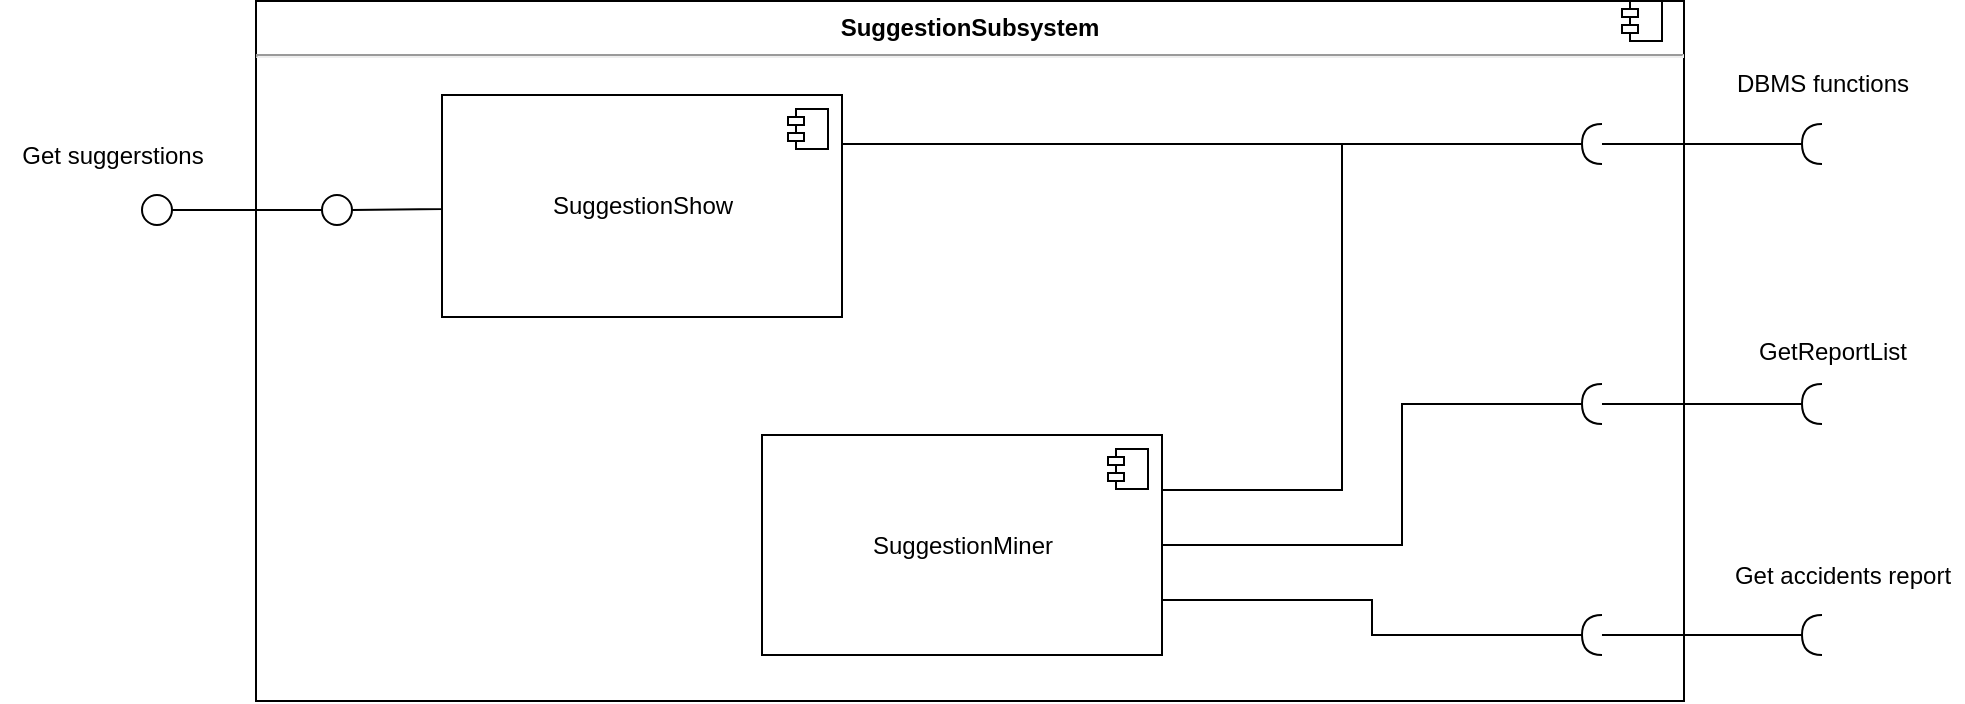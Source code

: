 <mxfile version="12.3.7" type="device" pages="1"><diagram id="VxrHJe_nu5J8B1X01JFj" name="Page-1"><mxGraphModel dx="2506" dy="-247" grid="1" gridSize="10" guides="1" tooltips="1" connect="1" arrows="1" fold="1" page="1" pageScale="1" pageWidth="850" pageHeight="1100" math="0" shadow="0"><root><mxCell id="0"/><mxCell id="1" parent="0"/><mxCell id="pUEjkFhvVGIq6ogUPf_g-1" value="&lt;p style=&quot;margin: 0px ; margin-top: 6px ; text-align: center&quot;&gt;&lt;b&gt;SuggestionSubsystem&lt;/b&gt;&lt;/p&gt;&lt;hr&gt;&lt;p style=&quot;margin: 0px ; margin-left: 8px&quot;&gt;&lt;br&gt;&lt;/p&gt;" style="align=left;overflow=fill;html=1;" parent="1" vertex="1"><mxGeometry x="-33" y="1648.5" width="714" height="350" as="geometry"/></mxCell><mxCell id="pUEjkFhvVGIq6ogUPf_g-2" value="SuggestionShow" style="html=1;" parent="1" vertex="1"><mxGeometry x="60" y="1695.5" width="200" height="111" as="geometry"/></mxCell><mxCell id="pUEjkFhvVGIq6ogUPf_g-3" value="" style="shape=component;jettyWidth=8;jettyHeight=4;" parent="pUEjkFhvVGIq6ogUPf_g-2" vertex="1"><mxGeometry x="1" width="20" height="20" relative="1" as="geometry"><mxPoint x="-27" y="7" as="offset"/></mxGeometry></mxCell><mxCell id="cY7wGo0uQFMD68RjUxOr-6" style="edgeStyle=orthogonalEdgeStyle;rounded=0;orthogonalLoop=1;jettySize=auto;html=1;exitX=1;exitY=0.5;exitDx=0;exitDy=0;entryX=1;entryY=0.5;entryDx=0;entryDy=0;entryPerimeter=0;endArrow=none;endFill=0;" edge="1" parent="1" source="pUEjkFhvVGIq6ogUPf_g-4" target="cY7wGo0uQFMD68RjUxOr-4"><mxGeometry relative="1" as="geometry"><Array as="points"><mxPoint x="540" y="1921"/><mxPoint x="540" y="1850"/></Array></mxGeometry></mxCell><mxCell id="pUEjkFhvVGIq6ogUPf_g-4" value="SuggestionMiner" style="html=1;" parent="1" vertex="1"><mxGeometry x="220" y="1865.5" width="200" height="110" as="geometry"/></mxCell><mxCell id="pUEjkFhvVGIq6ogUPf_g-5" value="" style="shape=component;jettyWidth=8;jettyHeight=4;" parent="pUEjkFhvVGIq6ogUPf_g-4" vertex="1"><mxGeometry x="1" width="20" height="20" relative="1" as="geometry"><mxPoint x="-27" y="7" as="offset"/></mxGeometry></mxCell><mxCell id="pUEjkFhvVGIq6ogUPf_g-6" style="edgeStyle=orthogonalEdgeStyle;rounded=0;jumpStyle=arc;jumpSize=10;orthogonalLoop=1;jettySize=auto;html=1;exitX=0;exitY=0.5;exitDx=0;exitDy=0;entryX=1;entryY=0.5;entryDx=0;entryDy=0;endArrow=none;endFill=0;" parent="1" source="pUEjkFhvVGIq6ogUPf_g-7" target="pUEjkFhvVGIq6ogUPf_g-8" edge="1"><mxGeometry relative="1" as="geometry"/></mxCell><mxCell id="pUEjkFhvVGIq6ogUPf_g-7" value="" style="ellipse;whiteSpace=wrap;html=1;aspect=fixed;" parent="1" vertex="1"><mxGeometry y="1745.5" width="15" height="15" as="geometry"/></mxCell><mxCell id="pUEjkFhvVGIq6ogUPf_g-8" value="" style="ellipse;whiteSpace=wrap;html=1;aspect=fixed;" parent="1" vertex="1"><mxGeometry x="-90" y="1745.5" width="15" height="15" as="geometry"/></mxCell><mxCell id="pUEjkFhvVGIq6ogUPf_g-9" style="edgeStyle=orthogonalEdgeStyle;rounded=0;jumpStyle=arc;jumpSize=10;orthogonalLoop=1;jettySize=auto;html=1;exitX=0;exitY=0.5;exitDx=0;exitDy=0;entryX=1;entryY=0.5;entryDx=0;entryDy=0;endArrow=none;endFill=0;" parent="1" source="pUEjkFhvVGIq6ogUPf_g-2" target="pUEjkFhvVGIq6ogUPf_g-7" edge="1"><mxGeometry relative="1" as="geometry"><Array as="points"><mxPoint x="60" y="1752.5"/><mxPoint x="37" y="1752.5"/></Array></mxGeometry></mxCell><mxCell id="pUEjkFhvVGIq6ogUPf_g-10" value="Get suggerstions" style="text;html=1;align=center;verticalAlign=middle;resizable=0;points=[];;autosize=1;" parent="1" vertex="1"><mxGeometry x="-160.119" y="1715.5" width="110" height="20" as="geometry"/></mxCell><mxCell id="pUEjkFhvVGIq6ogUPf_g-11" style="edgeStyle=orthogonalEdgeStyle;rounded=0;jumpStyle=arc;jumpSize=10;orthogonalLoop=1;jettySize=auto;html=1;exitX=0;exitY=0.5;exitDx=0;exitDy=0;exitPerimeter=0;entryX=1;entryY=0.5;entryDx=0;entryDy=0;entryPerimeter=0;endArrow=none;endFill=0;" parent="1" source="pUEjkFhvVGIq6ogUPf_g-12" target="pUEjkFhvVGIq6ogUPf_g-15" edge="1"><mxGeometry relative="1" as="geometry"/></mxCell><mxCell id="pUEjkFhvVGIq6ogUPf_g-12" value="" style="shape=requiredInterface;html=1;verticalLabelPosition=bottom;rotation=-180;" parent="1" vertex="1"><mxGeometry x="630" y="1710" width="10" height="20" as="geometry"/></mxCell><mxCell id="pUEjkFhvVGIq6ogUPf_g-13" style="edgeStyle=orthogonalEdgeStyle;rounded=0;jumpStyle=arc;jumpSize=10;orthogonalLoop=1;jettySize=auto;html=1;exitX=0;exitY=0.5;exitDx=0;exitDy=0;exitPerimeter=0;entryX=1;entryY=0.5;entryDx=0;entryDy=0;entryPerimeter=0;endArrow=none;endFill=0;" parent="1" source="pUEjkFhvVGIq6ogUPf_g-14" target="pUEjkFhvVGIq6ogUPf_g-16" edge="1"><mxGeometry relative="1" as="geometry"/></mxCell><mxCell id="pUEjkFhvVGIq6ogUPf_g-14" value="" style="shape=requiredInterface;html=1;verticalLabelPosition=bottom;rotation=-180;" parent="1" vertex="1"><mxGeometry x="630" y="1955.5" width="10" height="20" as="geometry"/></mxCell><mxCell id="pUEjkFhvVGIq6ogUPf_g-15" value="" style="shape=requiredInterface;html=1;verticalLabelPosition=bottom;rotation=-180;" parent="1" vertex="1"><mxGeometry x="740" y="1710" width="10" height="20" as="geometry"/></mxCell><mxCell id="pUEjkFhvVGIq6ogUPf_g-16" value="" style="shape=requiredInterface;html=1;verticalLabelPosition=bottom;rotation=-180;" parent="1" vertex="1"><mxGeometry x="740" y="1955.5" width="10" height="20" as="geometry"/></mxCell><mxCell id="pUEjkFhvVGIq6ogUPf_g-17" style="edgeStyle=orthogonalEdgeStyle;rounded=0;jumpStyle=arc;jumpSize=10;orthogonalLoop=1;jettySize=auto;html=1;exitX=1;exitY=0.75;exitDx=0;exitDy=0;entryX=1;entryY=0.5;entryDx=0;entryDy=0;entryPerimeter=0;endArrow=none;endFill=0;" parent="1" source="pUEjkFhvVGIq6ogUPf_g-4" target="pUEjkFhvVGIq6ogUPf_g-14" edge="1"><mxGeometry relative="1" as="geometry"/></mxCell><mxCell id="pUEjkFhvVGIq6ogUPf_g-18" style="edgeStyle=orthogonalEdgeStyle;rounded=0;jumpStyle=arc;jumpSize=10;orthogonalLoop=1;jettySize=auto;html=1;exitX=1;exitY=0.25;exitDx=0;exitDy=0;entryX=1;entryY=0.5;entryDx=0;entryDy=0;entryPerimeter=0;endArrow=none;endFill=0;" parent="1" source="pUEjkFhvVGIq6ogUPf_g-4" target="pUEjkFhvVGIq6ogUPf_g-12" edge="1"><mxGeometry relative="1" as="geometry"><Array as="points"><mxPoint x="510" y="1893"/><mxPoint x="510" y="1720"/></Array></mxGeometry></mxCell><mxCell id="pUEjkFhvVGIq6ogUPf_g-19" style="edgeStyle=orthogonalEdgeStyle;rounded=0;jumpStyle=arc;jumpSize=10;orthogonalLoop=1;jettySize=auto;html=1;exitX=1;exitY=0.25;exitDx=0;exitDy=0;entryX=1;entryY=0.5;entryDx=0;entryDy=0;entryPerimeter=0;endArrow=none;endFill=0;" parent="1" source="pUEjkFhvVGIq6ogUPf_g-2" target="pUEjkFhvVGIq6ogUPf_g-12" edge="1"><mxGeometry relative="1" as="geometry"><Array as="points"><mxPoint x="260" y="1720"/></Array></mxGeometry></mxCell><mxCell id="pUEjkFhvVGIq6ogUPf_g-20" value="DBMS functions" style="text;html=1;align=center;verticalAlign=middle;resizable=0;points=[];;autosize=1;" parent="1" vertex="1"><mxGeometry x="700" y="1680" width="100" height="20" as="geometry"/></mxCell><mxCell id="pUEjkFhvVGIq6ogUPf_g-21" value="Get accidents report" style="text;html=1;align=center;verticalAlign=middle;resizable=0;points=[];;autosize=1;" parent="1" vertex="1"><mxGeometry x="700" y="1925.5" width="120" height="20" as="geometry"/></mxCell><mxCell id="pUEjkFhvVGIq6ogUPf_g-22" value="" style="shape=component;jettyWidth=8;jettyHeight=4;" parent="1" vertex="1"><mxGeometry x="650" y="1648.5" width="20" height="20" as="geometry"><mxPoint x="-24" y="4" as="offset"/></mxGeometry></mxCell><mxCell id="cY7wGo0uQFMD68RjUxOr-3" style="edgeStyle=orthogonalEdgeStyle;rounded=0;jumpStyle=arc;jumpSize=10;orthogonalLoop=1;jettySize=auto;html=1;exitX=0;exitY=0.5;exitDx=0;exitDy=0;exitPerimeter=0;entryX=1;entryY=0.5;entryDx=0;entryDy=0;entryPerimeter=0;endArrow=none;endFill=0;" edge="1" parent="1" source="cY7wGo0uQFMD68RjUxOr-4" target="cY7wGo0uQFMD68RjUxOr-5"><mxGeometry relative="1" as="geometry"/></mxCell><mxCell id="cY7wGo0uQFMD68RjUxOr-4" value="" style="shape=requiredInterface;html=1;verticalLabelPosition=bottom;rotation=-180;" vertex="1" parent="1"><mxGeometry x="630" y="1840" width="10" height="20" as="geometry"/></mxCell><mxCell id="cY7wGo0uQFMD68RjUxOr-5" value="" style="shape=requiredInterface;html=1;verticalLabelPosition=bottom;rotation=-180;" vertex="1" parent="1"><mxGeometry x="740" y="1840" width="10" height="20" as="geometry"/></mxCell><mxCell id="cY7wGo0uQFMD68RjUxOr-7" value="GetReportList" style="text;html=1;align=center;verticalAlign=middle;resizable=0;points=[];;autosize=1;" vertex="1" parent="1"><mxGeometry x="710" y="1813.5" width="90" height="20" as="geometry"/></mxCell></root></mxGraphModel></diagram></mxfile>